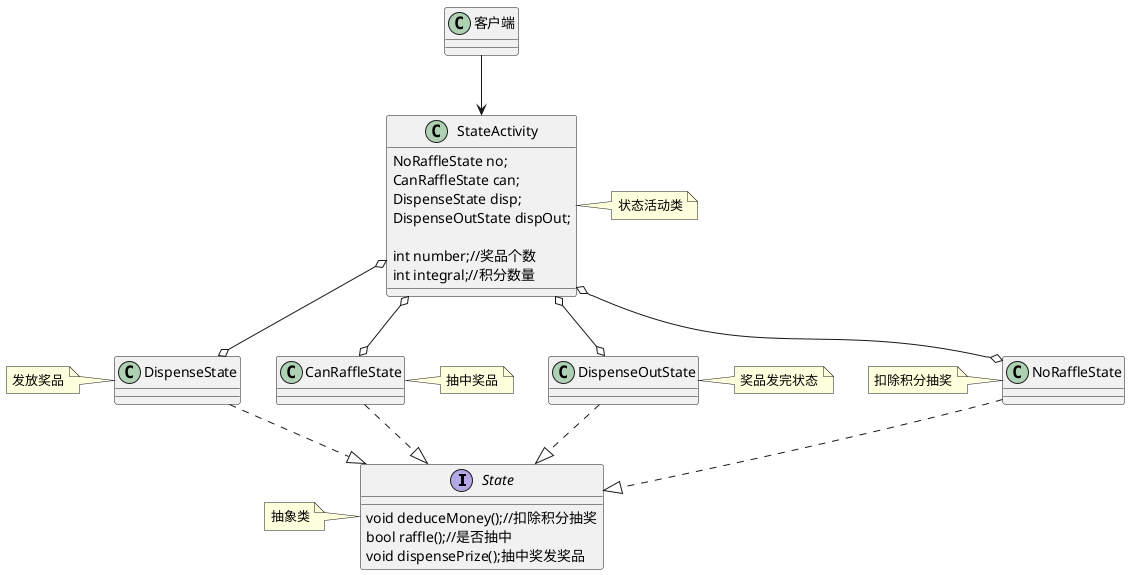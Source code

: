 @startuml

interface State{
  void deduceMoney();//扣除积分抽奖
  bool raffle();//是否抽中
  void dispensePrize();抽中奖发奖品
}
note left:抽象类

class NoRaffleState
note left:扣除积分抽奖

class CanRaffleState
note right:抽中奖品

class DispenseState
note left:发放奖品

class DispenseOutState
note right:奖品发完状态

NoRaffleState..|> State
CanRaffleState..|> State
DispenseState..|> State
DispenseOutState..|> State


class StateActivity{
NoRaffleState no;
CanRaffleState can;
DispenseState disp;
DispenseOutState dispOut;

int number;//奖品个数
int integral;//积分数量
}
note right:状态活动类

StateActivity o--o NoRaffleState
StateActivity o--o CanRaffleState
StateActivity o--o DispenseState
StateActivity o--o DispenseOutState

class 客户端


客户端 --> StateActivity




@enduml